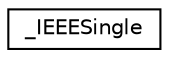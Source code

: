 digraph "Graphical Class Hierarchy"
{
  edge [fontname="Helvetica",fontsize="10",labelfontname="Helvetica",labelfontsize="10"];
  node [fontname="Helvetica",fontsize="10",shape=record];
  rankdir="LR";
  Node1 [label="_IEEESingle",height=0.2,width=0.4,color="black", fillcolor="white", style="filled",URL="$union___i_e_e_e_single.html"];
}
